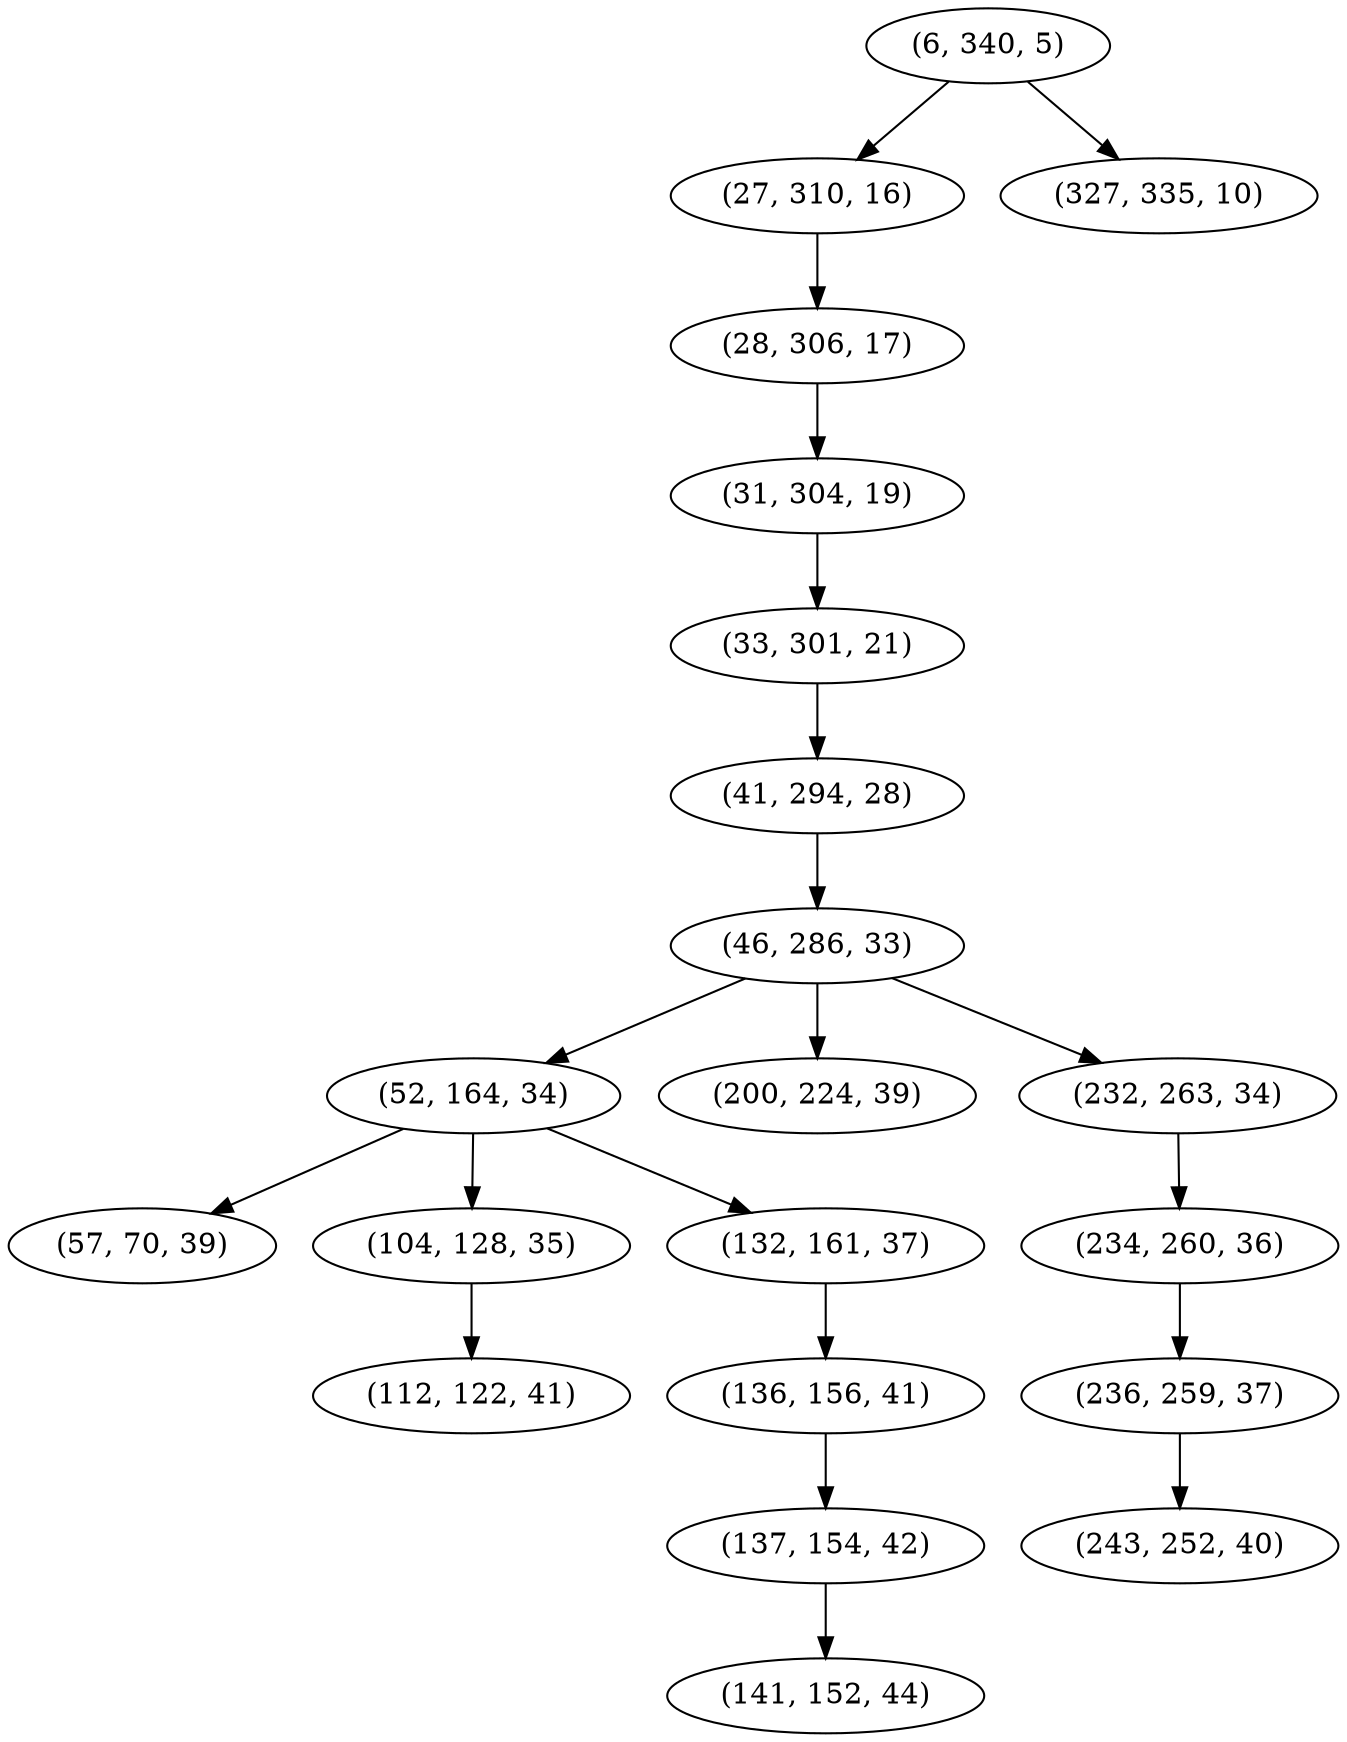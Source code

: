 digraph tree {
    "(6, 340, 5)";
    "(27, 310, 16)";
    "(28, 306, 17)";
    "(31, 304, 19)";
    "(33, 301, 21)";
    "(41, 294, 28)";
    "(46, 286, 33)";
    "(52, 164, 34)";
    "(57, 70, 39)";
    "(104, 128, 35)";
    "(112, 122, 41)";
    "(132, 161, 37)";
    "(136, 156, 41)";
    "(137, 154, 42)";
    "(141, 152, 44)";
    "(200, 224, 39)";
    "(232, 263, 34)";
    "(234, 260, 36)";
    "(236, 259, 37)";
    "(243, 252, 40)";
    "(327, 335, 10)";
    "(6, 340, 5)" -> "(27, 310, 16)";
    "(6, 340, 5)" -> "(327, 335, 10)";
    "(27, 310, 16)" -> "(28, 306, 17)";
    "(28, 306, 17)" -> "(31, 304, 19)";
    "(31, 304, 19)" -> "(33, 301, 21)";
    "(33, 301, 21)" -> "(41, 294, 28)";
    "(41, 294, 28)" -> "(46, 286, 33)";
    "(46, 286, 33)" -> "(52, 164, 34)";
    "(46, 286, 33)" -> "(200, 224, 39)";
    "(46, 286, 33)" -> "(232, 263, 34)";
    "(52, 164, 34)" -> "(57, 70, 39)";
    "(52, 164, 34)" -> "(104, 128, 35)";
    "(52, 164, 34)" -> "(132, 161, 37)";
    "(104, 128, 35)" -> "(112, 122, 41)";
    "(132, 161, 37)" -> "(136, 156, 41)";
    "(136, 156, 41)" -> "(137, 154, 42)";
    "(137, 154, 42)" -> "(141, 152, 44)";
    "(232, 263, 34)" -> "(234, 260, 36)";
    "(234, 260, 36)" -> "(236, 259, 37)";
    "(236, 259, 37)" -> "(243, 252, 40)";
}
